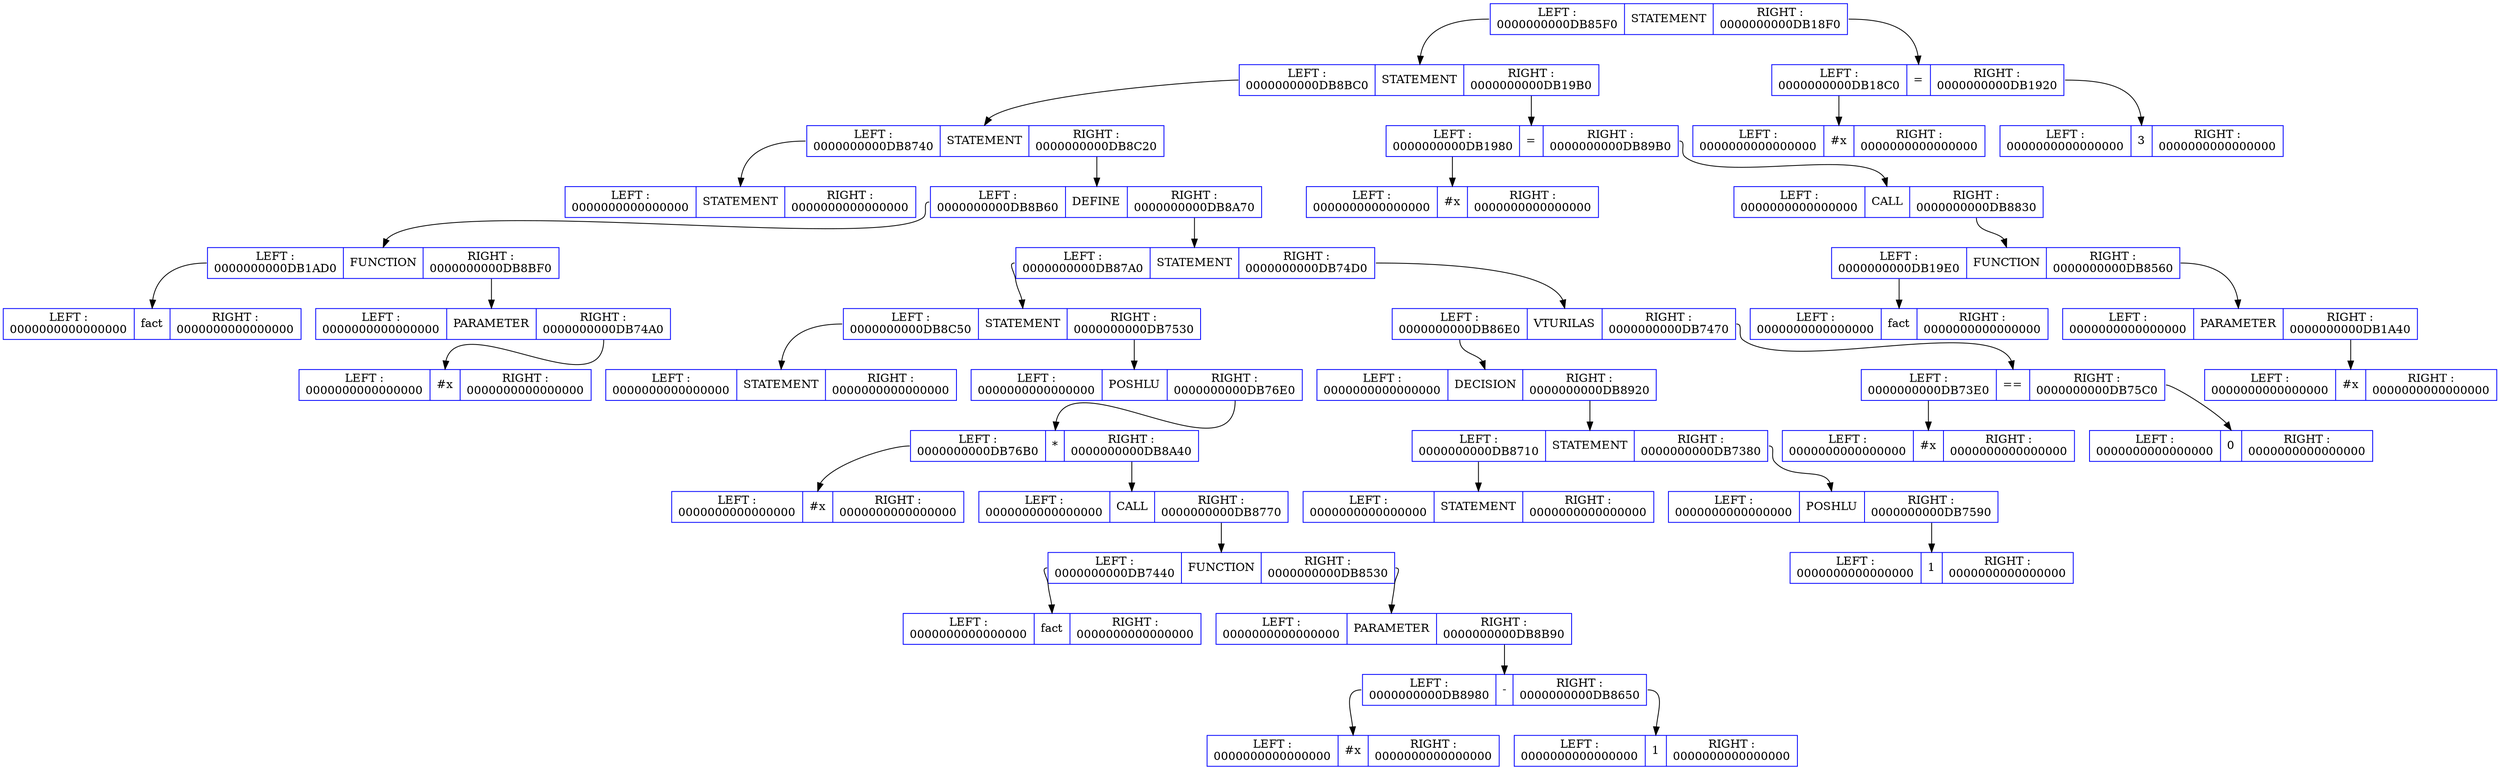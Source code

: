 	digraph dump_graph{
	rankdir=HR;
	node[color = "blue",fontsize=14];
	INFO0000000000DB88F0 [shape = record, label = " <left> LEFT :\n0000000000DB85F0 | <name> STATEMENT | <right> RIGHT :\n0000000000DB18F0"];
	node[color = "blue",fontsize=14];
	INFO0000000000DB85F0 [shape = record, label = " <left> LEFT :\n0000000000DB8BC0 | <name> STATEMENT | <right> RIGHT :\n0000000000DB19B0"];
	INFO0000000000DB88F0: <left> -> INFO0000000000DB85F0: <name>
	node[color = "blue",fontsize=14];
	INFO0000000000DB8BC0 [shape = record, label = " <left> LEFT :\n0000000000DB8740 | <name> STATEMENT | <right> RIGHT :\n0000000000DB8C20"];
	INFO0000000000DB85F0: <left> -> INFO0000000000DB8BC0: <name>
	node[color = "blue",fontsize=14];
	INFO0000000000DB8740 [shape = record, label = " <left> LEFT :\n0000000000000000 | <name> STATEMENT | <right> RIGHT :\n0000000000000000"];
	INFO0000000000DB8BC0: <left> -> INFO0000000000DB8740: <name>
	node[color = "blue",fontsize=14];
	INFO0000000000DB8C20 [shape = record, label = " <left> LEFT :\n0000000000DB8B60 | <name> DEFINE | <right> RIGHT :\n0000000000DB8A70"];
	INFO0000000000DB8BC0: <right> -> INFO0000000000DB8C20: <name>
	node[color = "blue",fontsize=14];
	INFO0000000000DB8B60 [shape = record, label = " <left> LEFT :\n0000000000DB1AD0 | <name> FUNCTION | <right> RIGHT :\n0000000000DB8BF0"];
	INFO0000000000DB8C20: <left> -> INFO0000000000DB8B60: <name>
	node[color = "blue",fontsize=14];
	INFO0000000000DB1AD0 [shape = record, label = " <left> LEFT :\n0000000000000000 | <name> fact | <right> RIGHT :\n0000000000000000"];
	INFO0000000000DB8B60: <left> -> INFO0000000000DB1AD0: <name>
	node[color = "blue",fontsize=14];
	INFO0000000000DB8BF0 [shape = record, label = " <left> LEFT :\n0000000000000000 | <name> PARAMETER | <right> RIGHT :\n0000000000DB74A0"];
	INFO0000000000DB8B60: <right> -> INFO0000000000DB8BF0: <name>
	node[color = "blue",fontsize=14];
	INFO0000000000DB74A0 [shape = record, label = " <left> LEFT :\n0000000000000000 | <name> #x | <right> RIGHT :\n0000000000000000"];
	INFO0000000000DB8BF0: <right> -> INFO0000000000DB74A0: <name>
	node[color = "blue",fontsize=14];
	INFO0000000000DB8A70 [shape = record, label = " <left> LEFT :\n0000000000DB87A0 | <name> STATEMENT | <right> RIGHT :\n0000000000DB74D0"];
	INFO0000000000DB8C20: <right> -> INFO0000000000DB8A70: <name>
	node[color = "blue",fontsize=14];
	INFO0000000000DB87A0 [shape = record, label = " <left> LEFT :\n0000000000DB8C50 | <name> STATEMENT | <right> RIGHT :\n0000000000DB7530"];
	INFO0000000000DB8A70: <left> -> INFO0000000000DB87A0: <name>
	node[color = "blue",fontsize=14];
	INFO0000000000DB8C50 [shape = record, label = " <left> LEFT :\n0000000000000000 | <name> STATEMENT | <right> RIGHT :\n0000000000000000"];
	INFO0000000000DB87A0: <left> -> INFO0000000000DB8C50: <name>
	node[color = "blue",fontsize=14];
	INFO0000000000DB7530 [shape = record, label = " <left> LEFT :\n0000000000000000 | <name> POSHLU | <right> RIGHT :\n0000000000DB76E0"];
	INFO0000000000DB87A0: <right> -> INFO0000000000DB7530: <name>
	node[color = "blue",fontsize=14];
	INFO0000000000DB76E0 [shape = record, label = " <left> LEFT :\n0000000000DB76B0 | <name> * | <right> RIGHT :\n0000000000DB8A40"];
	INFO0000000000DB7530: <right> -> INFO0000000000DB76E0: <name>
	node[color = "blue",fontsize=14];
	INFO0000000000DB76B0 [shape = record, label = " <left> LEFT :\n0000000000000000 | <name> #x | <right> RIGHT :\n0000000000000000"];
	INFO0000000000DB76E0: <left> -> INFO0000000000DB76B0: <name>
	node[color = "blue",fontsize=14];
	INFO0000000000DB8A40 [shape = record, label = " <left> LEFT :\n0000000000000000 | <name> CALL | <right> RIGHT :\n0000000000DB8770"];
	INFO0000000000DB76E0: <right> -> INFO0000000000DB8A40: <name>
	node[color = "blue",fontsize=14];
	INFO0000000000DB8770 [shape = record, label = " <left> LEFT :\n0000000000DB7440 | <name> FUNCTION | <right> RIGHT :\n0000000000DB8530"];
	INFO0000000000DB8A40: <right> -> INFO0000000000DB8770: <name>
	node[color = "blue",fontsize=14];
	INFO0000000000DB7440 [shape = record, label = " <left> LEFT :\n0000000000000000 | <name> fact | <right> RIGHT :\n0000000000000000"];
	INFO0000000000DB8770: <left> -> INFO0000000000DB7440: <name>
	node[color = "blue",fontsize=14];
	INFO0000000000DB8530 [shape = record, label = " <left> LEFT :\n0000000000000000 | <name> PARAMETER | <right> RIGHT :\n0000000000DB8B90"];
	INFO0000000000DB8770: <right> -> INFO0000000000DB8530: <name>
	node[color = "blue",fontsize=14];
	INFO0000000000DB8B90 [shape = record, label = " <left> LEFT :\n0000000000DB8980 | <name> - | <right> RIGHT :\n0000000000DB8650"];
	INFO0000000000DB8530: <right> -> INFO0000000000DB8B90: <name>
	node[color = "blue",fontsize=14];
	INFO0000000000DB8980 [shape = record, label = " <left> LEFT :\n0000000000000000 | <name> #x | <right> RIGHT :\n0000000000000000"];
	INFO0000000000DB8B90: <left> -> INFO0000000000DB8980: <name>
	node[color = "blue",fontsize=14];
	INFO0000000000DB8650 [shape = record, label = " <left> LEFT :\n0000000000000000 | <name> 1 | <right> RIGHT :\n0000000000000000"];
	INFO0000000000DB8B90: <right> -> INFO0000000000DB8650: <name>
	node[color = "blue",fontsize=14];
	INFO0000000000DB74D0 [shape = record, label = " <left> LEFT :\n0000000000DB86E0 | <name> VTURILAS | <right> RIGHT :\n0000000000DB7470"];
	INFO0000000000DB8A70: <right> -> INFO0000000000DB74D0: <name>
	node[color = "blue",fontsize=14];
	INFO0000000000DB86E0 [shape = record, label = " <left> LEFT :\n0000000000000000 | <name> DECISION | <right> RIGHT :\n0000000000DB8920"];
	INFO0000000000DB74D0: <left> -> INFO0000000000DB86E0: <name>
	node[color = "blue",fontsize=14];
	INFO0000000000DB8920 [shape = record, label = " <left> LEFT :\n0000000000DB8710 | <name> STATEMENT | <right> RIGHT :\n0000000000DB7380"];
	INFO0000000000DB86E0: <right> -> INFO0000000000DB8920: <name>
	node[color = "blue",fontsize=14];
	INFO0000000000DB8710 [shape = record, label = " <left> LEFT :\n0000000000000000 | <name> STATEMENT | <right> RIGHT :\n0000000000000000"];
	INFO0000000000DB8920: <left> -> INFO0000000000DB8710: <name>
	node[color = "blue",fontsize=14];
	INFO0000000000DB7380 [shape = record, label = " <left> LEFT :\n0000000000000000 | <name> POSHLU | <right> RIGHT :\n0000000000DB7590"];
	INFO0000000000DB8920: <right> -> INFO0000000000DB7380: <name>
	node[color = "blue",fontsize=14];
	INFO0000000000DB7590 [shape = record, label = " <left> LEFT :\n0000000000000000 | <name> 1 | <right> RIGHT :\n0000000000000000"];
	INFO0000000000DB7380: <right> -> INFO0000000000DB7590: <name>
	node[color = "blue",fontsize=14];
	INFO0000000000DB7470 [shape = record, label = " <left> LEFT :\n0000000000DB73E0 | <name> == | <right> RIGHT :\n0000000000DB75C0"];
	INFO0000000000DB74D0: <right> -> INFO0000000000DB7470: <name>
	node[color = "blue",fontsize=14];
	INFO0000000000DB73E0 [shape = record, label = " <left> LEFT :\n0000000000000000 | <name> #x | <right> RIGHT :\n0000000000000000"];
	INFO0000000000DB7470: <left> -> INFO0000000000DB73E0: <name>
	node[color = "blue",fontsize=14];
	INFO0000000000DB75C0 [shape = record, label = " <left> LEFT :\n0000000000000000 | <name> 0 | <right> RIGHT :\n0000000000000000"];
	INFO0000000000DB7470: <right> -> INFO0000000000DB75C0: <name>
	node[color = "blue",fontsize=14];
	INFO0000000000DB19B0 [shape = record, label = " <left> LEFT :\n0000000000DB1980 | <name> = | <right> RIGHT :\n0000000000DB89B0"];
	INFO0000000000DB85F0: <right> -> INFO0000000000DB19B0: <name>
	node[color = "blue",fontsize=14];
	INFO0000000000DB1980 [shape = record, label = " <left> LEFT :\n0000000000000000 | <name> #x | <right> RIGHT :\n0000000000000000"];
	INFO0000000000DB19B0: <left> -> INFO0000000000DB1980: <name>
	node[color = "blue",fontsize=14];
	INFO0000000000DB89B0 [shape = record, label = " <left> LEFT :\n0000000000000000 | <name> CALL | <right> RIGHT :\n0000000000DB8830"];
	INFO0000000000DB19B0: <right> -> INFO0000000000DB89B0: <name>
	node[color = "blue",fontsize=14];
	INFO0000000000DB8830 [shape = record, label = " <left> LEFT :\n0000000000DB19E0 | <name> FUNCTION | <right> RIGHT :\n0000000000DB8560"];
	INFO0000000000DB89B0: <right> -> INFO0000000000DB8830: <name>
	node[color = "blue",fontsize=14];
	INFO0000000000DB19E0 [shape = record, label = " <left> LEFT :\n0000000000000000 | <name> fact | <right> RIGHT :\n0000000000000000"];
	INFO0000000000DB8830: <left> -> INFO0000000000DB19E0: <name>
	node[color = "blue",fontsize=14];
	INFO0000000000DB8560 [shape = record, label = " <left> LEFT :\n0000000000000000 | <name> PARAMETER | <right> RIGHT :\n0000000000DB1A40"];
	INFO0000000000DB8830: <right> -> INFO0000000000DB8560: <name>
	node[color = "blue",fontsize=14];
	INFO0000000000DB1A40 [shape = record, label = " <left> LEFT :\n0000000000000000 | <name> #x | <right> RIGHT :\n0000000000000000"];
	INFO0000000000DB8560: <right> -> INFO0000000000DB1A40: <name>
	node[color = "blue",fontsize=14];
	INFO0000000000DB18F0 [shape = record, label = " <left> LEFT :\n0000000000DB18C0 | <name> = | <right> RIGHT :\n0000000000DB1920"];
	INFO0000000000DB88F0: <right> -> INFO0000000000DB18F0: <name>
	node[color = "blue",fontsize=14];
	INFO0000000000DB18C0 [shape = record, label = " <left> LEFT :\n0000000000000000 | <name> #x | <right> RIGHT :\n0000000000000000"];
	INFO0000000000DB18F0: <left> -> INFO0000000000DB18C0: <name>
	node[color = "blue",fontsize=14];
	INFO0000000000DB1920 [shape = record, label = " <left> LEFT :\n0000000000000000 | <name> 3 | <right> RIGHT :\n0000000000000000"];
	INFO0000000000DB18F0: <right> -> INFO0000000000DB1920: <name>
	}